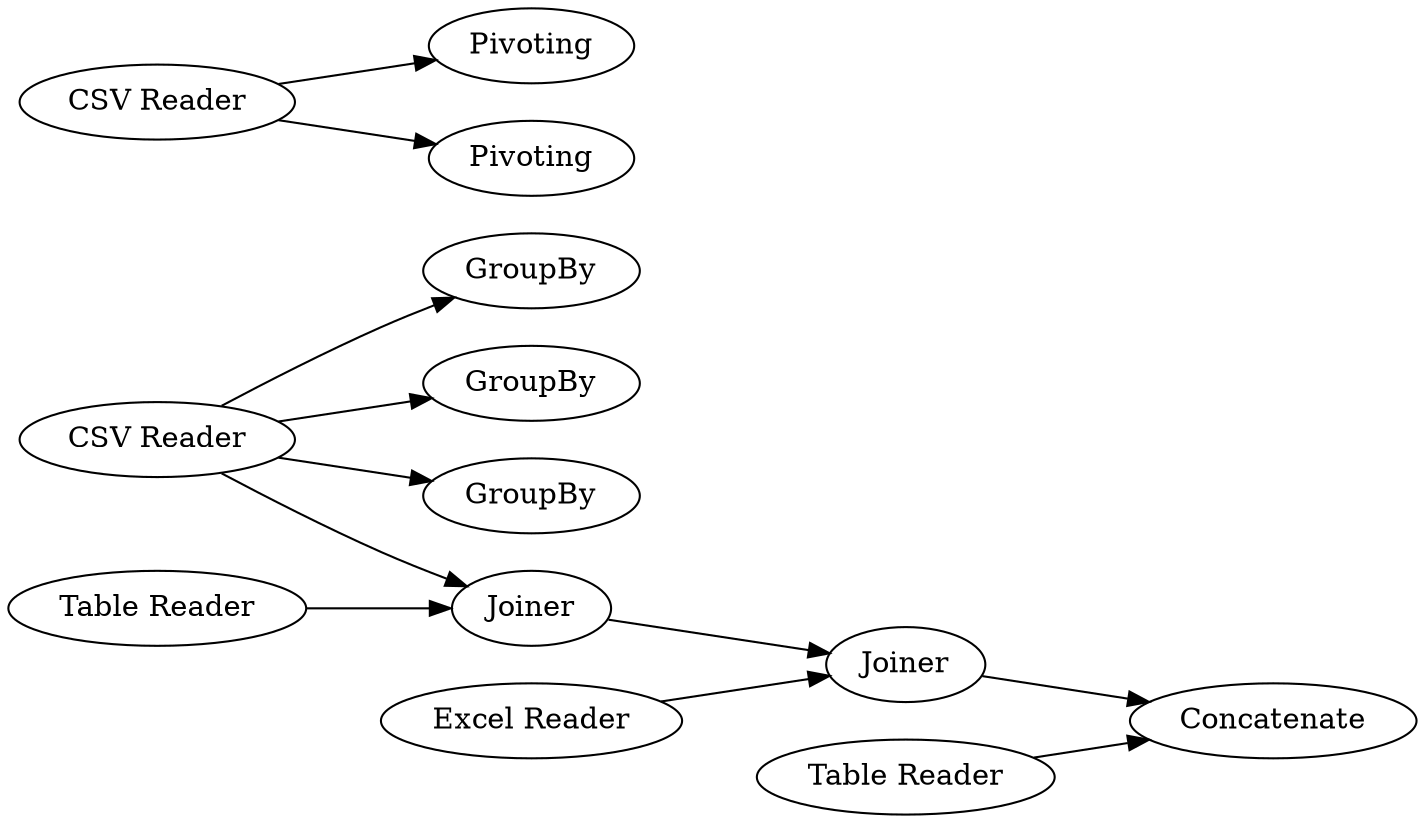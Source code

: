 digraph {
	2 [label=GroupBy]
	4 [label=GroupBy]
	6 [label=Pivoting]
	9 [label=GroupBy]
	12 [label=Pivoting]
	16 [label=Concatenate]
	19 [label="Excel Reader"]
	30 [label="CSV Reader"]
	31 [label="CSV Reader"]
	33 [label="Table Reader"]
	34 [label=Joiner]
	35 [label=Joiner]
	36 [label="Table Reader"]
	19 -> 35
	30 -> 9
	30 -> 4
	30 -> 2
	30 -> 34
	31 -> 12
	31 -> 6
	33 -> 16
	34 -> 35
	35 -> 16
	36 -> 34
	rankdir=LR
}
